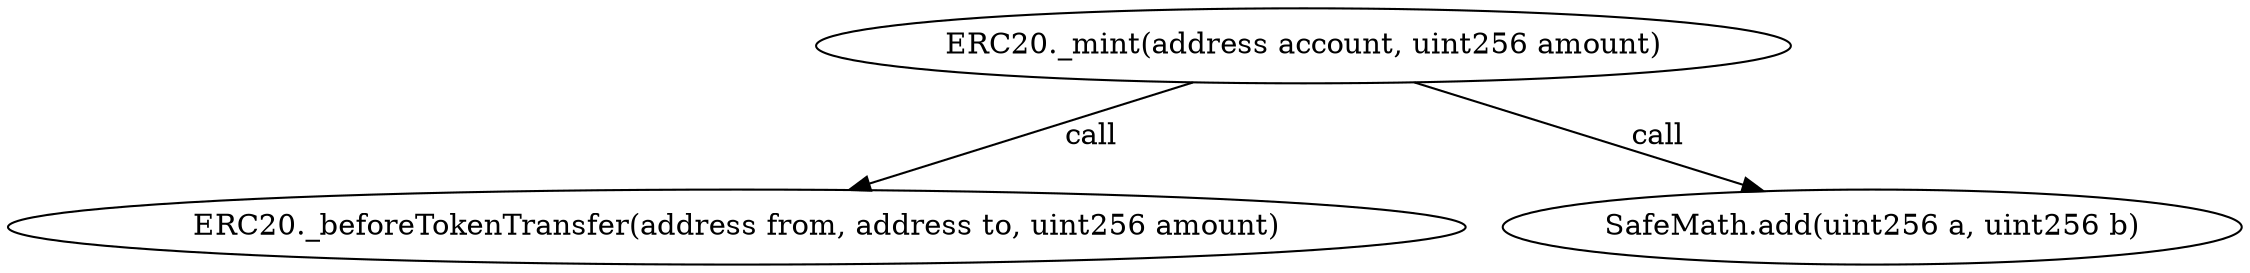 digraph "" {
	graph [bb="0,0,905.91,124.8"];
	node [label="\N"];
	"ERC20._mint(address account, uint256 amount)"	 [height=0.5,
		pos="525.75,106.8",
		width=5.4993];
	"ERC20._beforeTokenTransfer(address from, address to, uint256 amount)"	 [height=0.5,
		pos="294.75,18",
		width=8.1875];
	"ERC20._mint(address account, uint256 amount)" -> "ERC20._beforeTokenTransfer(address from, address to, uint256 amount)" [key=call,
	label=" call",
	lp="443.61,62.4",
	pos="e,341.08,35.812 480.11,89.256 442.94,74.967 390.31,54.735 350.62,39.478"];
"SafeMath.add(uint256 a, uint256 b)" [height=0.5,
	pos="756.75,18",
	width=4.1432];
"ERC20._mint(address account, uint256 amount)" -> "SafeMath.add(uint256 a, uint256 b)" [key=call,
label=" call",
lp="674.61,62.4",
pos="e,711.99,35.205 571.39,89.256 609.04,74.781 662.57,54.205 702.43,38.882"];
}
